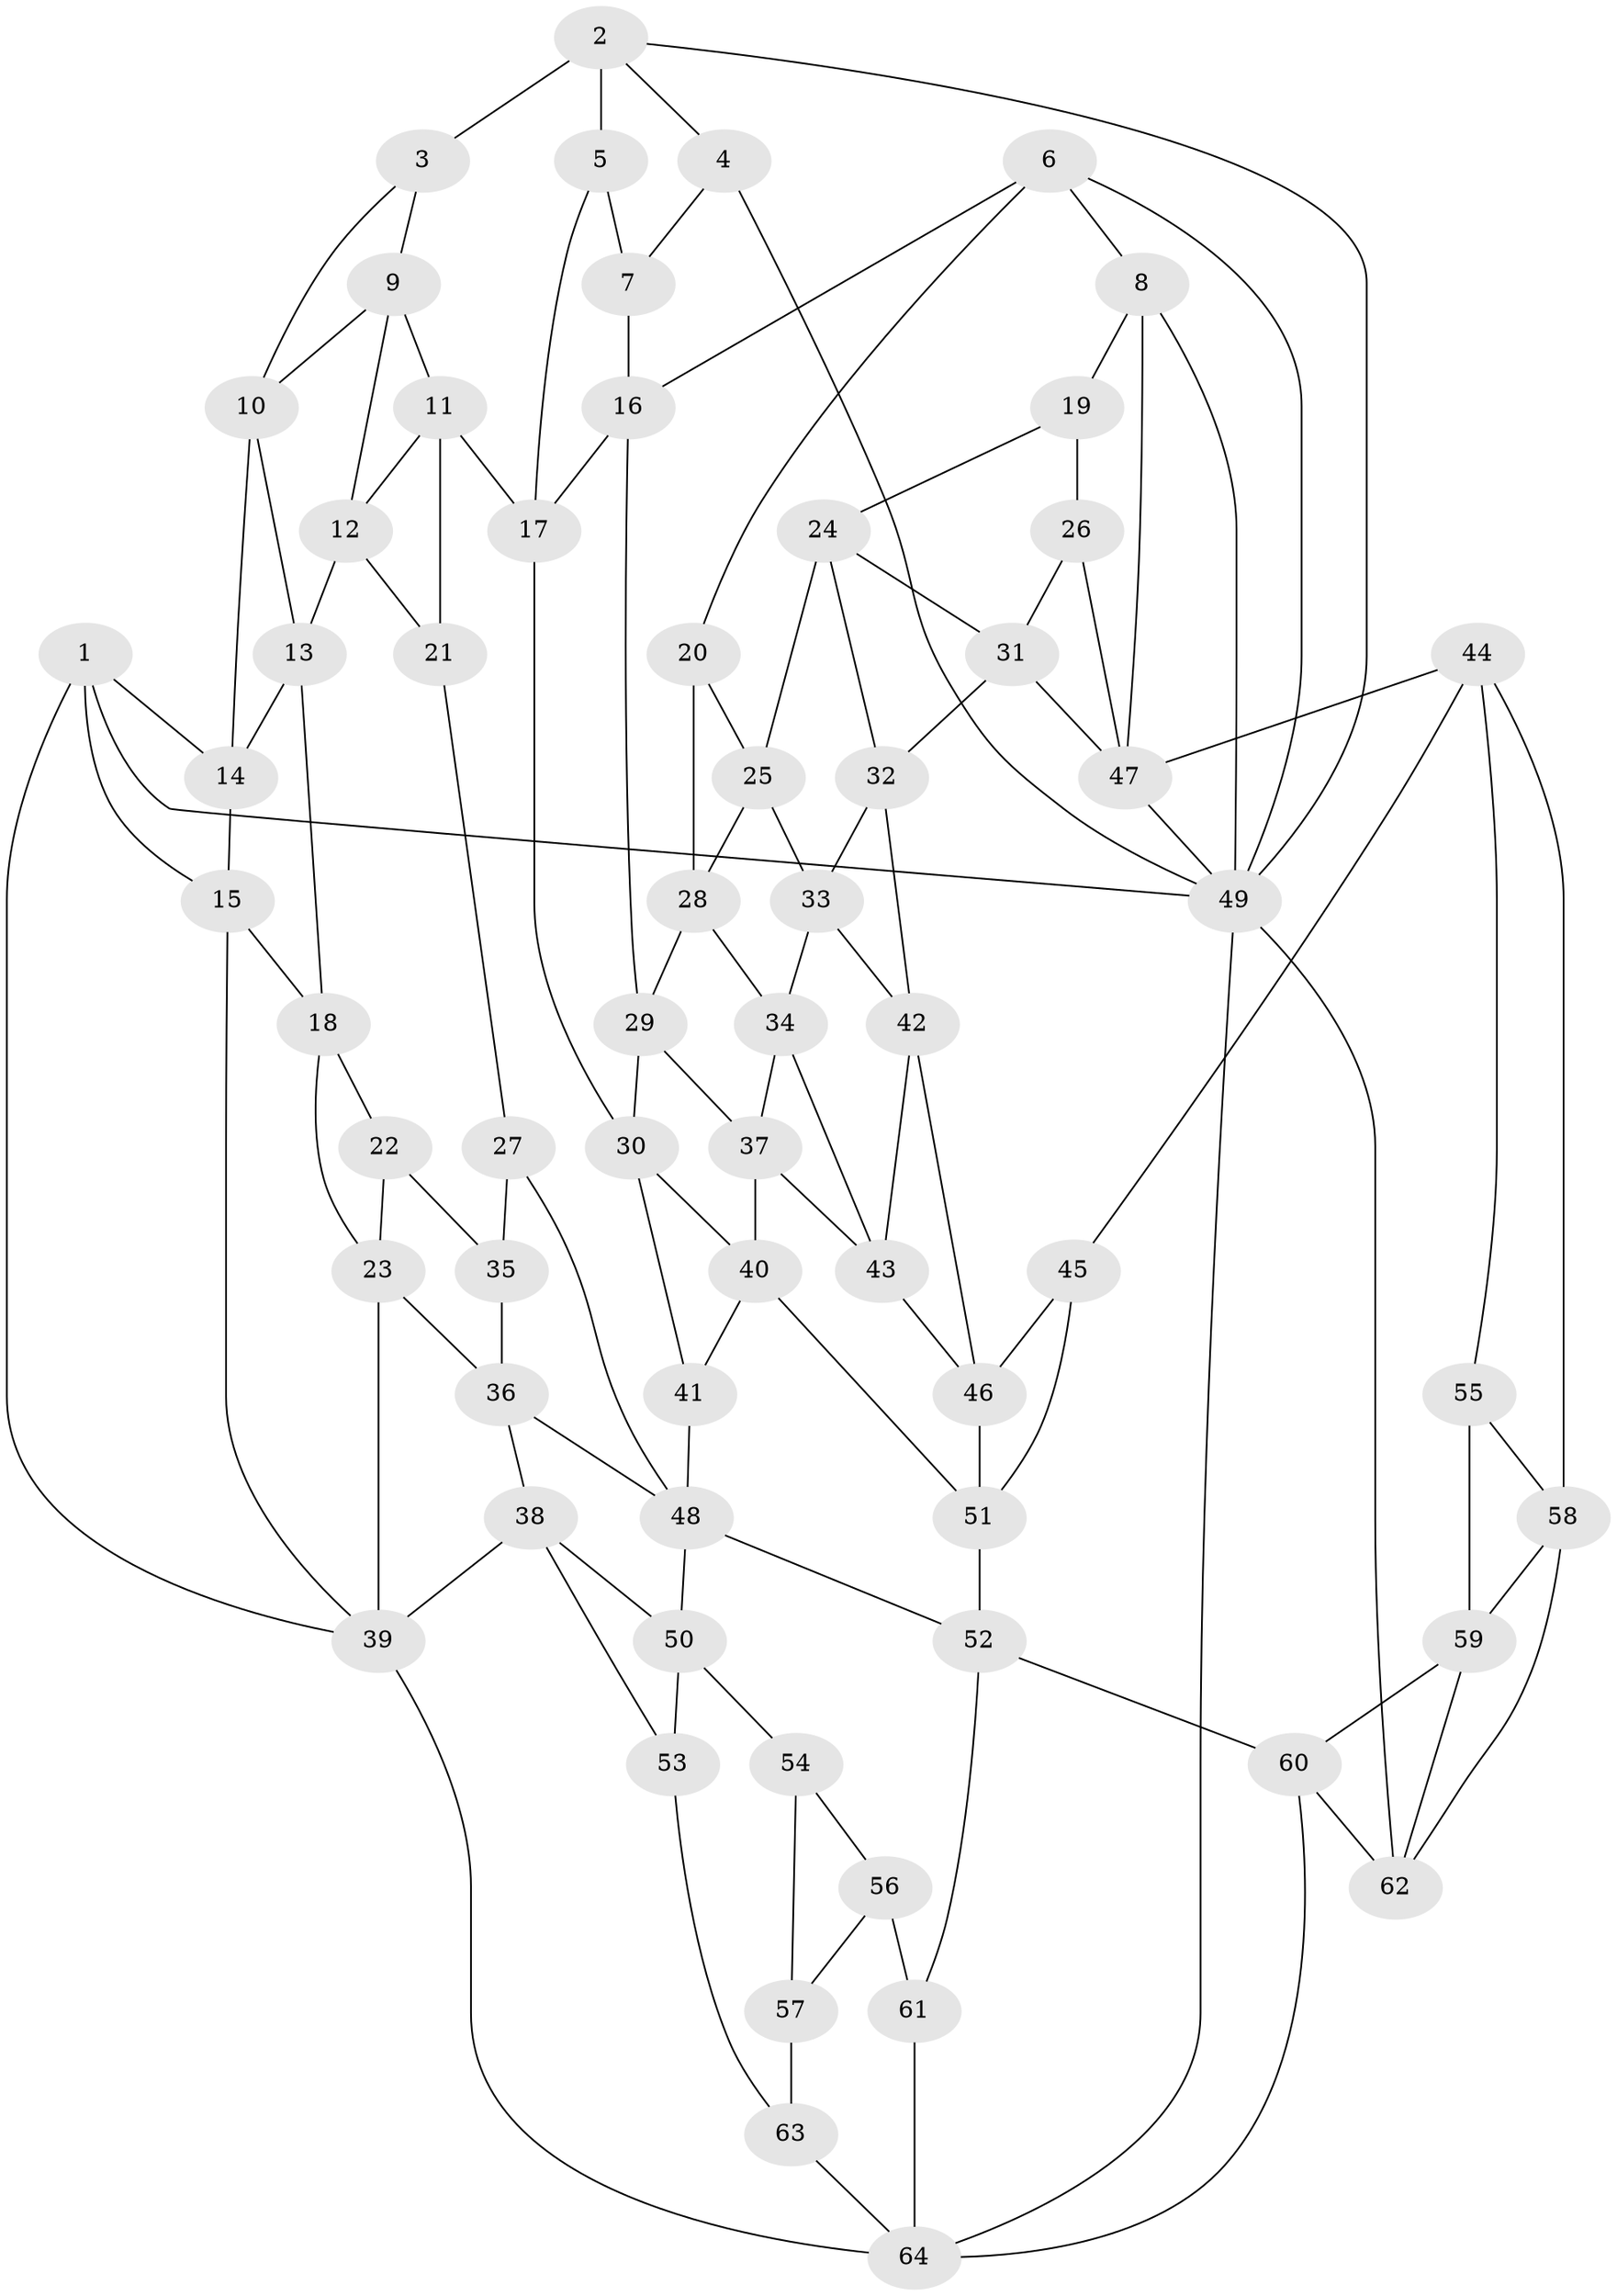 // original degree distribution, {3: 0.015748031496062992, 4: 0.2677165354330709, 6: 0.2440944881889764, 5: 0.47244094488188976}
// Generated by graph-tools (version 1.1) at 2025/27/03/09/25 03:27:10]
// undirected, 64 vertices, 122 edges
graph export_dot {
graph [start="1"]
  node [color=gray90,style=filled];
  1;
  2;
  3;
  4;
  5;
  6;
  7;
  8;
  9;
  10;
  11;
  12;
  13;
  14;
  15;
  16;
  17;
  18;
  19;
  20;
  21;
  22;
  23;
  24;
  25;
  26;
  27;
  28;
  29;
  30;
  31;
  32;
  33;
  34;
  35;
  36;
  37;
  38;
  39;
  40;
  41;
  42;
  43;
  44;
  45;
  46;
  47;
  48;
  49;
  50;
  51;
  52;
  53;
  54;
  55;
  56;
  57;
  58;
  59;
  60;
  61;
  62;
  63;
  64;
  1 -- 14 [weight=1.0];
  1 -- 15 [weight=1.0];
  1 -- 39 [weight=1.0];
  1 -- 49 [weight=1.0];
  2 -- 3 [weight=2.0];
  2 -- 4 [weight=1.0];
  2 -- 5 [weight=1.0];
  2 -- 49 [weight=1.0];
  3 -- 9 [weight=1.0];
  3 -- 10 [weight=1.0];
  4 -- 7 [weight=1.0];
  4 -- 49 [weight=1.0];
  5 -- 7 [weight=2.0];
  5 -- 17 [weight=1.0];
  6 -- 8 [weight=1.0];
  6 -- 16 [weight=1.0];
  6 -- 20 [weight=1.0];
  6 -- 49 [weight=1.0];
  7 -- 16 [weight=1.0];
  8 -- 19 [weight=1.0];
  8 -- 47 [weight=1.0];
  8 -- 49 [weight=1.0];
  9 -- 10 [weight=1.0];
  9 -- 11 [weight=1.0];
  9 -- 12 [weight=1.0];
  10 -- 13 [weight=1.0];
  10 -- 14 [weight=1.0];
  11 -- 12 [weight=1.0];
  11 -- 17 [weight=1.0];
  11 -- 21 [weight=1.0];
  12 -- 13 [weight=1.0];
  12 -- 21 [weight=1.0];
  13 -- 14 [weight=1.0];
  13 -- 18 [weight=1.0];
  14 -- 15 [weight=1.0];
  15 -- 18 [weight=1.0];
  15 -- 39 [weight=1.0];
  16 -- 17 [weight=1.0];
  16 -- 29 [weight=1.0];
  17 -- 30 [weight=1.0];
  18 -- 22 [weight=1.0];
  18 -- 23 [weight=1.0];
  19 -- 24 [weight=1.0];
  19 -- 26 [weight=1.0];
  20 -- 25 [weight=1.0];
  20 -- 28 [weight=1.0];
  21 -- 27 [weight=1.0];
  22 -- 23 [weight=1.0];
  22 -- 35 [weight=1.0];
  23 -- 36 [weight=1.0];
  23 -- 39 [weight=1.0];
  24 -- 25 [weight=1.0];
  24 -- 31 [weight=1.0];
  24 -- 32 [weight=1.0];
  25 -- 28 [weight=1.0];
  25 -- 33 [weight=1.0];
  26 -- 31 [weight=1.0];
  26 -- 47 [weight=2.0];
  27 -- 35 [weight=2.0];
  27 -- 48 [weight=1.0];
  28 -- 29 [weight=1.0];
  28 -- 34 [weight=1.0];
  29 -- 30 [weight=1.0];
  29 -- 37 [weight=1.0];
  30 -- 40 [weight=1.0];
  30 -- 41 [weight=1.0];
  31 -- 32 [weight=1.0];
  31 -- 47 [weight=1.0];
  32 -- 33 [weight=1.0];
  32 -- 42 [weight=1.0];
  33 -- 34 [weight=1.0];
  33 -- 42 [weight=1.0];
  34 -- 37 [weight=1.0];
  34 -- 43 [weight=1.0];
  35 -- 36 [weight=1.0];
  36 -- 38 [weight=1.0];
  36 -- 48 [weight=1.0];
  37 -- 40 [weight=1.0];
  37 -- 43 [weight=1.0];
  38 -- 39 [weight=1.0];
  38 -- 50 [weight=1.0];
  38 -- 53 [weight=1.0];
  39 -- 64 [weight=1.0];
  40 -- 41 [weight=1.0];
  40 -- 51 [weight=1.0];
  41 -- 48 [weight=2.0];
  42 -- 43 [weight=1.0];
  42 -- 46 [weight=1.0];
  43 -- 46 [weight=1.0];
  44 -- 45 [weight=1.0];
  44 -- 47 [weight=1.0];
  44 -- 55 [weight=1.0];
  44 -- 58 [weight=1.0];
  45 -- 46 [weight=1.0];
  45 -- 51 [weight=1.0];
  46 -- 51 [weight=1.0];
  47 -- 49 [weight=1.0];
  48 -- 50 [weight=1.0];
  48 -- 52 [weight=1.0];
  49 -- 62 [weight=1.0];
  49 -- 64 [weight=1.0];
  50 -- 53 [weight=1.0];
  50 -- 54 [weight=1.0];
  51 -- 52 [weight=1.0];
  52 -- 60 [weight=1.0];
  52 -- 61 [weight=1.0];
  53 -- 63 [weight=1.0];
  54 -- 56 [weight=1.0];
  54 -- 57 [weight=1.0];
  55 -- 58 [weight=1.0];
  55 -- 59 [weight=1.0];
  56 -- 57 [weight=1.0];
  56 -- 61 [weight=2.0];
  57 -- 63 [weight=2.0];
  58 -- 59 [weight=1.0];
  58 -- 62 [weight=1.0];
  59 -- 60 [weight=1.0];
  59 -- 62 [weight=1.0];
  60 -- 62 [weight=1.0];
  60 -- 64 [weight=1.0];
  61 -- 64 [weight=1.0];
  63 -- 64 [weight=1.0];
}
